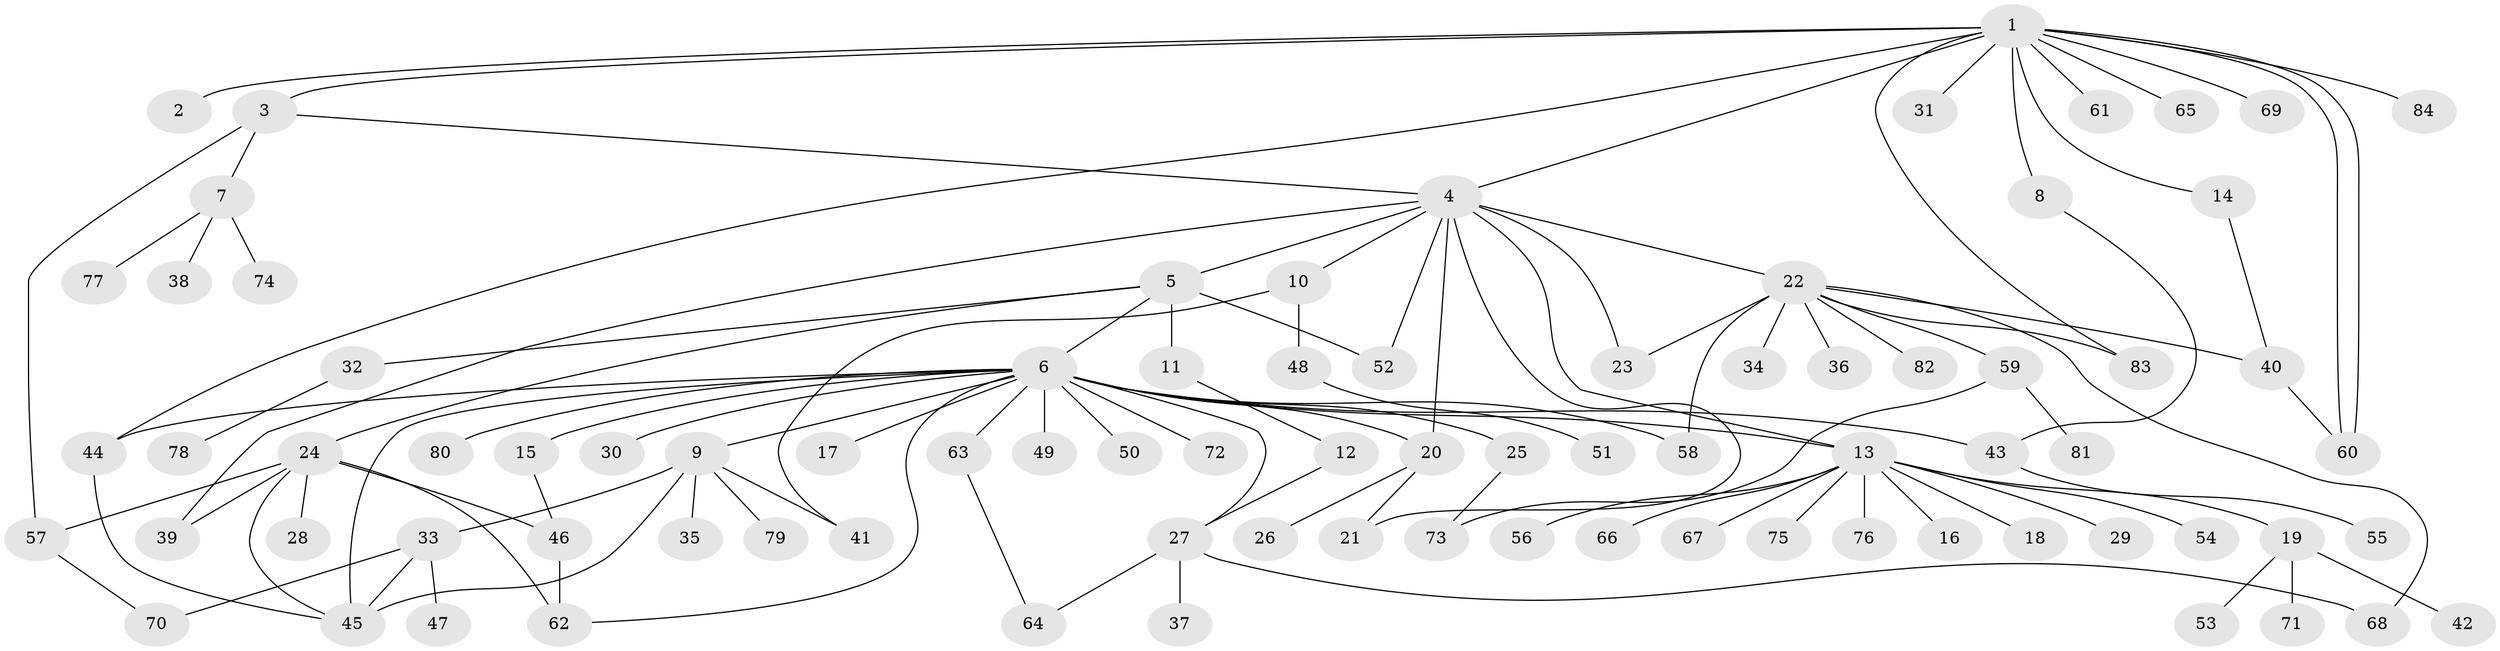// Generated by graph-tools (version 1.1) at 2025/49/03/09/25 03:49:56]
// undirected, 84 vertices, 111 edges
graph export_dot {
graph [start="1"]
  node [color=gray90,style=filled];
  1;
  2;
  3;
  4;
  5;
  6;
  7;
  8;
  9;
  10;
  11;
  12;
  13;
  14;
  15;
  16;
  17;
  18;
  19;
  20;
  21;
  22;
  23;
  24;
  25;
  26;
  27;
  28;
  29;
  30;
  31;
  32;
  33;
  34;
  35;
  36;
  37;
  38;
  39;
  40;
  41;
  42;
  43;
  44;
  45;
  46;
  47;
  48;
  49;
  50;
  51;
  52;
  53;
  54;
  55;
  56;
  57;
  58;
  59;
  60;
  61;
  62;
  63;
  64;
  65;
  66;
  67;
  68;
  69;
  70;
  71;
  72;
  73;
  74;
  75;
  76;
  77;
  78;
  79;
  80;
  81;
  82;
  83;
  84;
  1 -- 2;
  1 -- 3;
  1 -- 4;
  1 -- 8;
  1 -- 14;
  1 -- 31;
  1 -- 44;
  1 -- 60;
  1 -- 60;
  1 -- 61;
  1 -- 65;
  1 -- 69;
  1 -- 83;
  1 -- 84;
  3 -- 4;
  3 -- 7;
  3 -- 57;
  4 -- 5;
  4 -- 10;
  4 -- 13;
  4 -- 20;
  4 -- 21;
  4 -- 22;
  4 -- 23;
  4 -- 39;
  4 -- 52;
  5 -- 6;
  5 -- 11;
  5 -- 24;
  5 -- 32;
  5 -- 52;
  6 -- 9;
  6 -- 13;
  6 -- 15;
  6 -- 17;
  6 -- 20;
  6 -- 25;
  6 -- 27;
  6 -- 30;
  6 -- 43;
  6 -- 44;
  6 -- 45;
  6 -- 49;
  6 -- 50;
  6 -- 58;
  6 -- 62;
  6 -- 63;
  6 -- 72;
  6 -- 80;
  7 -- 38;
  7 -- 74;
  7 -- 77;
  8 -- 43;
  9 -- 33;
  9 -- 35;
  9 -- 41;
  9 -- 45;
  9 -- 79;
  10 -- 41;
  10 -- 48;
  11 -- 12;
  12 -- 27;
  13 -- 16;
  13 -- 18;
  13 -- 19;
  13 -- 29;
  13 -- 54;
  13 -- 56;
  13 -- 66;
  13 -- 67;
  13 -- 75;
  13 -- 76;
  14 -- 40;
  15 -- 46;
  19 -- 42;
  19 -- 53;
  19 -- 71;
  20 -- 21;
  20 -- 26;
  22 -- 23;
  22 -- 34;
  22 -- 36;
  22 -- 40;
  22 -- 58;
  22 -- 59;
  22 -- 68;
  22 -- 82;
  22 -- 83;
  24 -- 28;
  24 -- 39;
  24 -- 45;
  24 -- 46;
  24 -- 57;
  24 -- 62;
  25 -- 73;
  27 -- 37;
  27 -- 64;
  27 -- 68;
  32 -- 78;
  33 -- 45;
  33 -- 47;
  33 -- 70;
  40 -- 60;
  43 -- 55;
  44 -- 45;
  46 -- 62;
  48 -- 51;
  57 -- 70;
  59 -- 73;
  59 -- 81;
  63 -- 64;
}
